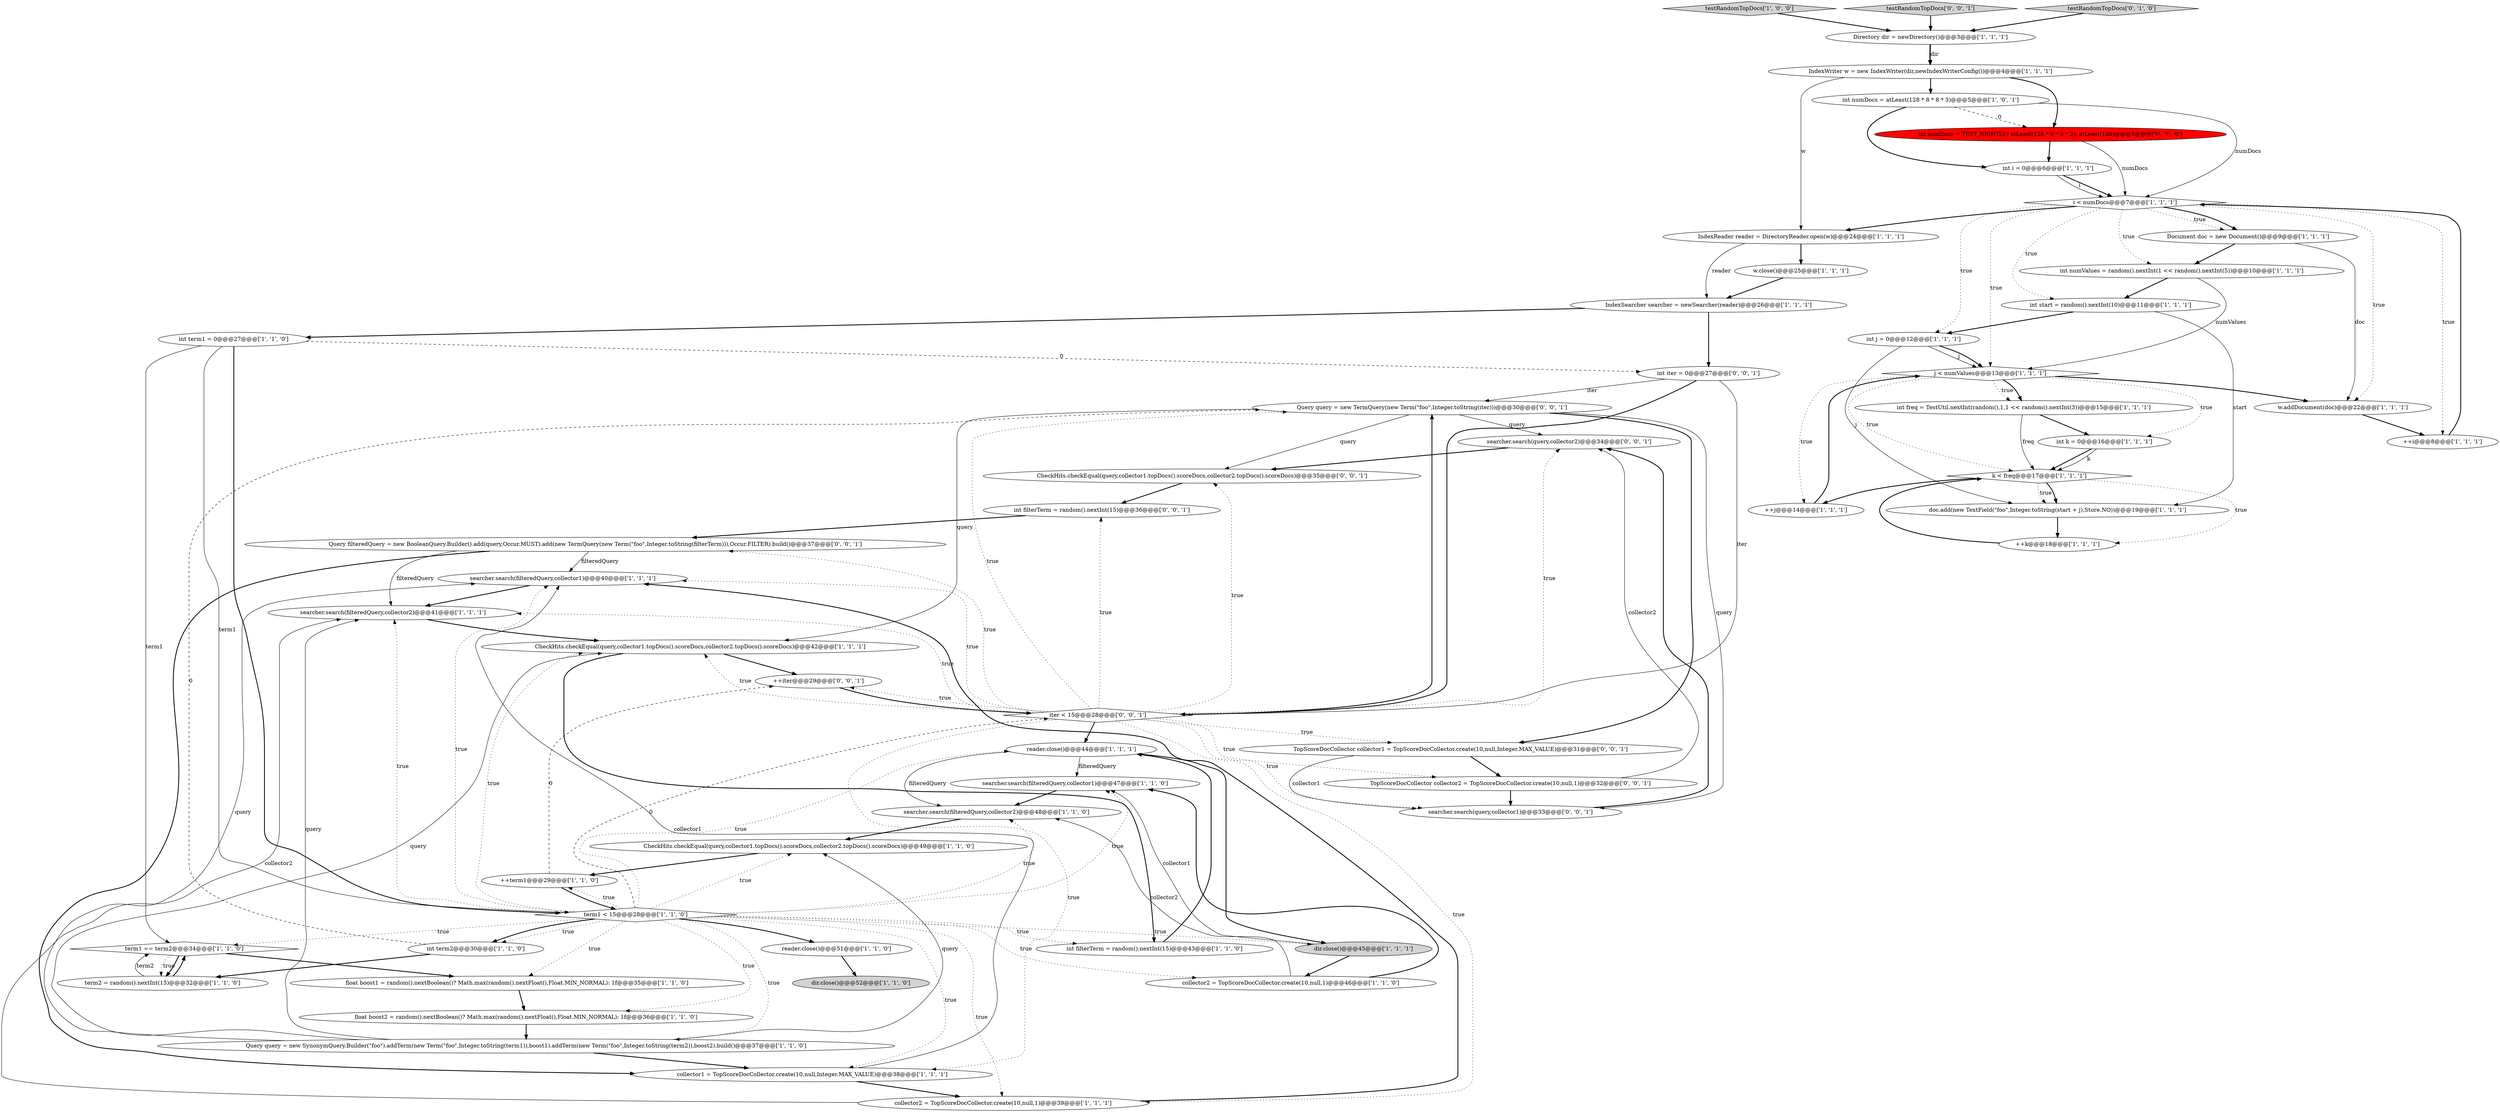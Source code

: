 digraph {
41 [style = filled, label = "IndexSearcher searcher = newSearcher(reader)@@@26@@@['1', '1', '1']", fillcolor = white, shape = ellipse image = "AAA0AAABBB1BBB"];
34 [style = filled, label = "++term1@@@29@@@['1', '1', '0']", fillcolor = white, shape = ellipse image = "AAA0AAABBB1BBB"];
26 [style = filled, label = "int i = 0@@@6@@@['1', '1', '1']", fillcolor = white, shape = ellipse image = "AAA0AAABBB1BBB"];
29 [style = filled, label = "j < numValues@@@13@@@['1', '1', '1']", fillcolor = white, shape = diamond image = "AAA0AAABBB1BBB"];
58 [style = filled, label = "int filterTerm = random().nextInt(15)@@@36@@@['0', '0', '1']", fillcolor = white, shape = ellipse image = "AAA0AAABBB3BBB"];
1 [style = filled, label = "collector2 = TopScoreDocCollector.create(10,null,1)@@@39@@@['1', '1', '1']", fillcolor = white, shape = ellipse image = "AAA0AAABBB1BBB"];
47 [style = filled, label = "Query query = new TermQuery(new Term(\"foo\",Integer.toString(iter)))@@@30@@@['0', '0', '1']", fillcolor = white, shape = ellipse image = "AAA0AAABBB3BBB"];
52 [style = filled, label = "searcher.search(query,collector2)@@@34@@@['0', '0', '1']", fillcolor = white, shape = ellipse image = "AAA0AAABBB3BBB"];
54 [style = filled, label = "TopScoreDocCollector collector1 = TopScoreDocCollector.create(10,null,Integer.MAX_VALUE)@@@31@@@['0', '0', '1']", fillcolor = white, shape = ellipse image = "AAA0AAABBB3BBB"];
40 [style = filled, label = "testRandomTopDocs['1', '0', '0']", fillcolor = lightgray, shape = diamond image = "AAA0AAABBB1BBB"];
23 [style = filled, label = "w.addDocument(doc)@@@22@@@['1', '1', '1']", fillcolor = white, shape = ellipse image = "AAA0AAABBB1BBB"];
33 [style = filled, label = "term1 == term2@@@34@@@['1', '1', '0']", fillcolor = white, shape = diamond image = "AAA0AAABBB1BBB"];
27 [style = filled, label = "float boost2 = random().nextBoolean()? Math.max(random().nextFloat(),Float.MIN_NORMAL): 1f@@@36@@@['1', '1', '0']", fillcolor = white, shape = ellipse image = "AAA0AAABBB1BBB"];
12 [style = filled, label = "Document doc = new Document()@@@9@@@['1', '1', '1']", fillcolor = white, shape = ellipse image = "AAA0AAABBB1BBB"];
22 [style = filled, label = "i < numDocs@@@7@@@['1', '1', '1']", fillcolor = white, shape = diamond image = "AAA0AAABBB1BBB"];
25 [style = filled, label = "CheckHits.checkEqual(query,collector1.topDocs().scoreDocs,collector2.topDocs().scoreDocs)@@@49@@@['1', '1', '0']", fillcolor = white, shape = ellipse image = "AAA0AAABBB1BBB"];
56 [style = filled, label = "TopScoreDocCollector collector2 = TopScoreDocCollector.create(10,null,1)@@@32@@@['0', '0', '1']", fillcolor = white, shape = ellipse image = "AAA0AAABBB3BBB"];
30 [style = filled, label = "collector2 = TopScoreDocCollector.create(10,null,1)@@@46@@@['1', '1', '0']", fillcolor = white, shape = ellipse image = "AAA0AAABBB1BBB"];
35 [style = filled, label = "Query query = new SynonymQuery.Builder(\"foo\").addTerm(new Term(\"foo\",Integer.toString(term1)),boost1).addTerm(new Term(\"foo\",Integer.toString(term2)),boost2).build()@@@37@@@['1', '1', '0']", fillcolor = white, shape = ellipse image = "AAA0AAABBB1BBB"];
42 [style = filled, label = "reader.close()@@@44@@@['1', '1', '1']", fillcolor = white, shape = ellipse image = "AAA0AAABBB1BBB"];
5 [style = filled, label = "searcher.search(filteredQuery,collector1)@@@47@@@['1', '1', '0']", fillcolor = white, shape = ellipse image = "AAA0AAABBB1BBB"];
2 [style = filled, label = "k < freq@@@17@@@['1', '1', '1']", fillcolor = white, shape = diamond image = "AAA0AAABBB1BBB"];
15 [style = filled, label = "int numValues = random().nextInt(1 << random().nextInt(5))@@@10@@@['1', '1', '1']", fillcolor = white, shape = ellipse image = "AAA0AAABBB1BBB"];
57 [style = filled, label = "++iter@@@29@@@['0', '0', '1']", fillcolor = white, shape = ellipse image = "AAA0AAABBB3BBB"];
53 [style = filled, label = "int iter = 0@@@27@@@['0', '0', '1']", fillcolor = white, shape = ellipse image = "AAA0AAABBB3BBB"];
50 [style = filled, label = "iter < 15@@@28@@@['0', '0', '1']", fillcolor = white, shape = diamond image = "AAA0AAABBB3BBB"];
20 [style = filled, label = "dir.close()@@@52@@@['1', '1', '0']", fillcolor = lightgray, shape = ellipse image = "AAA0AAABBB1BBB"];
38 [style = filled, label = "searcher.search(filteredQuery,collector1)@@@40@@@['1', '1', '1']", fillcolor = white, shape = ellipse image = "AAA0AAABBB1BBB"];
31 [style = filled, label = "int filterTerm = random().nextInt(15)@@@43@@@['1', '1', '0']", fillcolor = white, shape = ellipse image = "AAA0AAABBB1BBB"];
28 [style = filled, label = "int j = 0@@@12@@@['1', '1', '1']", fillcolor = white, shape = ellipse image = "AAA0AAABBB1BBB"];
46 [style = filled, label = "int numDocs = TEST_NIGHTLY? atLeast(128 * 8 * 8 * 3): atLeast(100)@@@5@@@['0', '1', '0']", fillcolor = red, shape = ellipse image = "AAA1AAABBB2BBB"];
0 [style = filled, label = "IndexWriter w = new IndexWriter(dir,newIndexWriterConfig())@@@4@@@['1', '1', '1']", fillcolor = white, shape = ellipse image = "AAA0AAABBB1BBB"];
36 [style = filled, label = "searcher.search(filteredQuery,collector2)@@@48@@@['1', '1', '0']", fillcolor = white, shape = ellipse image = "AAA0AAABBB1BBB"];
11 [style = filled, label = "++i@@@8@@@['1', '1', '1']", fillcolor = white, shape = ellipse image = "AAA0AAABBB1BBB"];
37 [style = filled, label = "term2 = random().nextInt(15)@@@32@@@['1', '1', '0']", fillcolor = white, shape = ellipse image = "AAA0AAABBB1BBB"];
4 [style = filled, label = "collector1 = TopScoreDocCollector.create(10,null,Integer.MAX_VALUE)@@@38@@@['1', '1', '1']", fillcolor = white, shape = ellipse image = "AAA0AAABBB1BBB"];
6 [style = filled, label = "dir.close()@@@45@@@['1', '1', '1']", fillcolor = lightgray, shape = ellipse image = "AAA0AAABBB1BBB"];
17 [style = filled, label = "int term2@@@30@@@['1', '1', '0']", fillcolor = white, shape = ellipse image = "AAA0AAABBB1BBB"];
32 [style = filled, label = "++j@@@14@@@['1', '1', '1']", fillcolor = white, shape = ellipse image = "AAA0AAABBB1BBB"];
7 [style = filled, label = "doc.add(new TextField(\"foo\",Integer.toString(start + j),Store.NO))@@@19@@@['1', '1', '1']", fillcolor = white, shape = ellipse image = "AAA0AAABBB1BBB"];
9 [style = filled, label = "int freq = TestUtil.nextInt(random(),1,1 << random().nextInt(3))@@@15@@@['1', '1', '1']", fillcolor = white, shape = ellipse image = "AAA0AAABBB1BBB"];
24 [style = filled, label = "CheckHits.checkEqual(query,collector1.topDocs().scoreDocs,collector2.topDocs().scoreDocs)@@@42@@@['1', '1', '1']", fillcolor = white, shape = ellipse image = "AAA0AAABBB1BBB"];
44 [style = filled, label = "++k@@@18@@@['1', '1', '1']", fillcolor = white, shape = ellipse image = "AAA0AAABBB1BBB"];
49 [style = filled, label = "searcher.search(query,collector1)@@@33@@@['0', '0', '1']", fillcolor = white, shape = ellipse image = "AAA0AAABBB3BBB"];
51 [style = filled, label = "testRandomTopDocs['0', '0', '1']", fillcolor = lightgray, shape = diamond image = "AAA0AAABBB3BBB"];
10 [style = filled, label = "int k = 0@@@16@@@['1', '1', '1']", fillcolor = white, shape = ellipse image = "AAA0AAABBB1BBB"];
45 [style = filled, label = "testRandomTopDocs['0', '1', '0']", fillcolor = lightgray, shape = diamond image = "AAA0AAABBB2BBB"];
55 [style = filled, label = "CheckHits.checkEqual(query,collector1.topDocs().scoreDocs,collector2.topDocs().scoreDocs)@@@35@@@['0', '0', '1']", fillcolor = white, shape = ellipse image = "AAA0AAABBB3BBB"];
8 [style = filled, label = "w.close()@@@25@@@['1', '1', '1']", fillcolor = white, shape = ellipse image = "AAA0AAABBB1BBB"];
21 [style = filled, label = "IndexReader reader = DirectoryReader.open(w)@@@24@@@['1', '1', '1']", fillcolor = white, shape = ellipse image = "AAA0AAABBB1BBB"];
14 [style = filled, label = "reader.close()@@@51@@@['1', '1', '0']", fillcolor = white, shape = ellipse image = "AAA0AAABBB1BBB"];
18 [style = filled, label = "int numDocs = atLeast(128 * 8 * 8 * 3)@@@5@@@['1', '0', '1']", fillcolor = white, shape = ellipse image = "AAA0AAABBB1BBB"];
19 [style = filled, label = "term1 < 15@@@28@@@['1', '1', '0']", fillcolor = white, shape = diamond image = "AAA0AAABBB1BBB"];
39 [style = filled, label = "searcher.search(filteredQuery,collector2)@@@41@@@['1', '1', '1']", fillcolor = white, shape = ellipse image = "AAA0AAABBB1BBB"];
43 [style = filled, label = "int start = random().nextInt(10)@@@11@@@['1', '1', '1']", fillcolor = white, shape = ellipse image = "AAA0AAABBB1BBB"];
48 [style = filled, label = "Query filteredQuery = new BooleanQuery.Builder().add(query,Occur.MUST).add(new TermQuery(new Term(\"foo\",Integer.toString(filterTerm))),Occur.FILTER).build()@@@37@@@['0', '0', '1']", fillcolor = white, shape = ellipse image = "AAA0AAABBB3BBB"];
13 [style = filled, label = "int term1 = 0@@@27@@@['1', '1', '0']", fillcolor = white, shape = ellipse image = "AAA0AAABBB1BBB"];
3 [style = filled, label = "float boost1 = random().nextBoolean()? Math.max(random().nextFloat(),Float.MIN_NORMAL): 1f@@@35@@@['1', '1', '0']", fillcolor = white, shape = ellipse image = "AAA0AAABBB1BBB"];
16 [style = filled, label = "Directory dir = newDirectory()@@@3@@@['1', '1', '1']", fillcolor = white, shape = ellipse image = "AAA0AAABBB1BBB"];
37->33 [style = solid, label="term2"];
54->56 [style = bold, label=""];
16->0 [style = bold, label=""];
29->9 [style = dotted, label="true"];
29->2 [style = dotted, label="true"];
25->34 [style = bold, label=""];
0->46 [style = bold, label=""];
50->52 [style = dotted, label="true"];
48->4 [style = bold, label=""];
24->57 [style = bold, label=""];
21->8 [style = bold, label=""];
39->24 [style = bold, label=""];
18->46 [style = dashed, label="0"];
52->55 [style = bold, label=""];
9->10 [style = bold, label=""];
38->39 [style = bold, label=""];
26->22 [style = bold, label=""];
3->27 [style = bold, label=""];
17->47 [style = dashed, label="0"];
18->22 [style = solid, label="numDocs"];
40->16 [style = bold, label=""];
1->39 [style = solid, label="collector2"];
50->48 [style = dotted, label="true"];
50->1 [style = dotted, label="true"];
13->33 [style = solid, label="term1"];
2->32 [style = bold, label=""];
50->24 [style = dotted, label="true"];
37->33 [style = bold, label=""];
33->37 [style = dotted, label="true"];
47->49 [style = solid, label="query"];
5->36 [style = bold, label=""];
19->35 [style = dotted, label="true"];
41->13 [style = bold, label=""];
26->22 [style = solid, label="i"];
14->20 [style = bold, label=""];
1->38 [style = bold, label=""];
50->55 [style = dotted, label="true"];
44->2 [style = bold, label=""];
22->29 [style = dotted, label="true"];
33->3 [style = bold, label=""];
22->23 [style = dotted, label="true"];
35->24 [style = solid, label="query"];
34->19 [style = bold, label=""];
19->17 [style = dotted, label="true"];
19->38 [style = dotted, label="true"];
28->29 [style = solid, label="j"];
53->47 [style = solid, label="iter"];
19->33 [style = dotted, label="true"];
22->43 [style = dotted, label="true"];
19->27 [style = dotted, label="true"];
29->23 [style = bold, label=""];
51->16 [style = bold, label=""];
17->37 [style = bold, label=""];
19->36 [style = dotted, label="true"];
41->53 [style = bold, label=""];
36->25 [style = bold, label=""];
47->54 [style = bold, label=""];
47->52 [style = solid, label="query"];
19->4 [style = dotted, label="true"];
19->3 [style = dotted, label="true"];
10->2 [style = bold, label=""];
29->32 [style = dotted, label="true"];
12->23 [style = solid, label="doc"];
7->44 [style = bold, label=""];
30->36 [style = solid, label="collector2"];
50->49 [style = dotted, label="true"];
28->29 [style = bold, label=""];
29->10 [style = dotted, label="true"];
19->1 [style = dotted, label="true"];
19->34 [style = dotted, label="true"];
48->38 [style = solid, label="filteredQuery"];
8->41 [style = bold, label=""];
28->7 [style = solid, label="j"];
50->54 [style = dotted, label="true"];
18->26 [style = bold, label=""];
45->16 [style = bold, label=""];
54->49 [style = solid, label="collector1"];
6->5 [style = solid, label="collector1"];
19->17 [style = bold, label=""];
19->24 [style = dotted, label="true"];
19->42 [style = dotted, label="true"];
19->30 [style = dotted, label="true"];
27->35 [style = bold, label=""];
53->50 [style = bold, label=""];
50->57 [style = dotted, label="true"];
47->24 [style = solid, label="query"];
31->42 [style = bold, label=""];
42->5 [style = solid, label="filteredQuery"];
13->19 [style = bold, label=""];
50->39 [style = dotted, label="true"];
58->48 [style = bold, label=""];
19->14 [style = bold, label=""];
50->42 [style = bold, label=""];
24->31 [style = bold, label=""];
30->5 [style = bold, label=""];
13->53 [style = dashed, label="0"];
15->43 [style = bold, label=""];
35->25 [style = solid, label="query"];
11->22 [style = bold, label=""];
19->5 [style = dotted, label="true"];
0->18 [style = bold, label=""];
0->21 [style = solid, label="w"];
19->50 [style = dashed, label="0"];
4->1 [style = bold, label=""];
19->39 [style = dotted, label="true"];
23->11 [style = bold, label=""];
33->37 [style = bold, label=""];
22->15 [style = dotted, label="true"];
19->31 [style = dotted, label="true"];
50->4 [style = dotted, label="true"];
19->25 [style = dotted, label="true"];
13->19 [style = solid, label="term1"];
56->49 [style = bold, label=""];
57->50 [style = bold, label=""];
2->44 [style = dotted, label="true"];
46->22 [style = solid, label="numDocs"];
29->9 [style = bold, label=""];
12->15 [style = bold, label=""];
10->2 [style = solid, label="k"];
22->21 [style = bold, label=""];
22->28 [style = dotted, label="true"];
22->11 [style = dotted, label="true"];
9->2 [style = solid, label="freq"];
35->39 [style = solid, label="query"];
56->52 [style = solid, label="collector2"];
16->0 [style = solid, label="dir"];
53->50 [style = solid, label="iter"];
50->47 [style = dotted, label="true"];
35->4 [style = bold, label=""];
43->28 [style = bold, label=""];
22->12 [style = dotted, label="true"];
47->55 [style = solid, label="query"];
32->29 [style = bold, label=""];
46->26 [style = bold, label=""];
42->6 [style = bold, label=""];
49->52 [style = bold, label=""];
34->57 [style = dashed, label="0"];
50->47 [style = bold, label=""];
22->12 [style = bold, label=""];
2->7 [style = dotted, label="true"];
50->38 [style = dotted, label="true"];
50->58 [style = dotted, label="true"];
50->56 [style = dotted, label="true"];
43->7 [style = solid, label="start"];
4->38 [style = solid, label="collector1"];
19->6 [style = dotted, label="true"];
21->41 [style = solid, label="reader"];
2->7 [style = bold, label=""];
15->29 [style = solid, label="numValues"];
48->39 [style = solid, label="filteredQuery"];
55->58 [style = bold, label=""];
35->38 [style = solid, label="query"];
42->36 [style = solid, label="filteredQuery"];
6->30 [style = bold, label=""];
}
